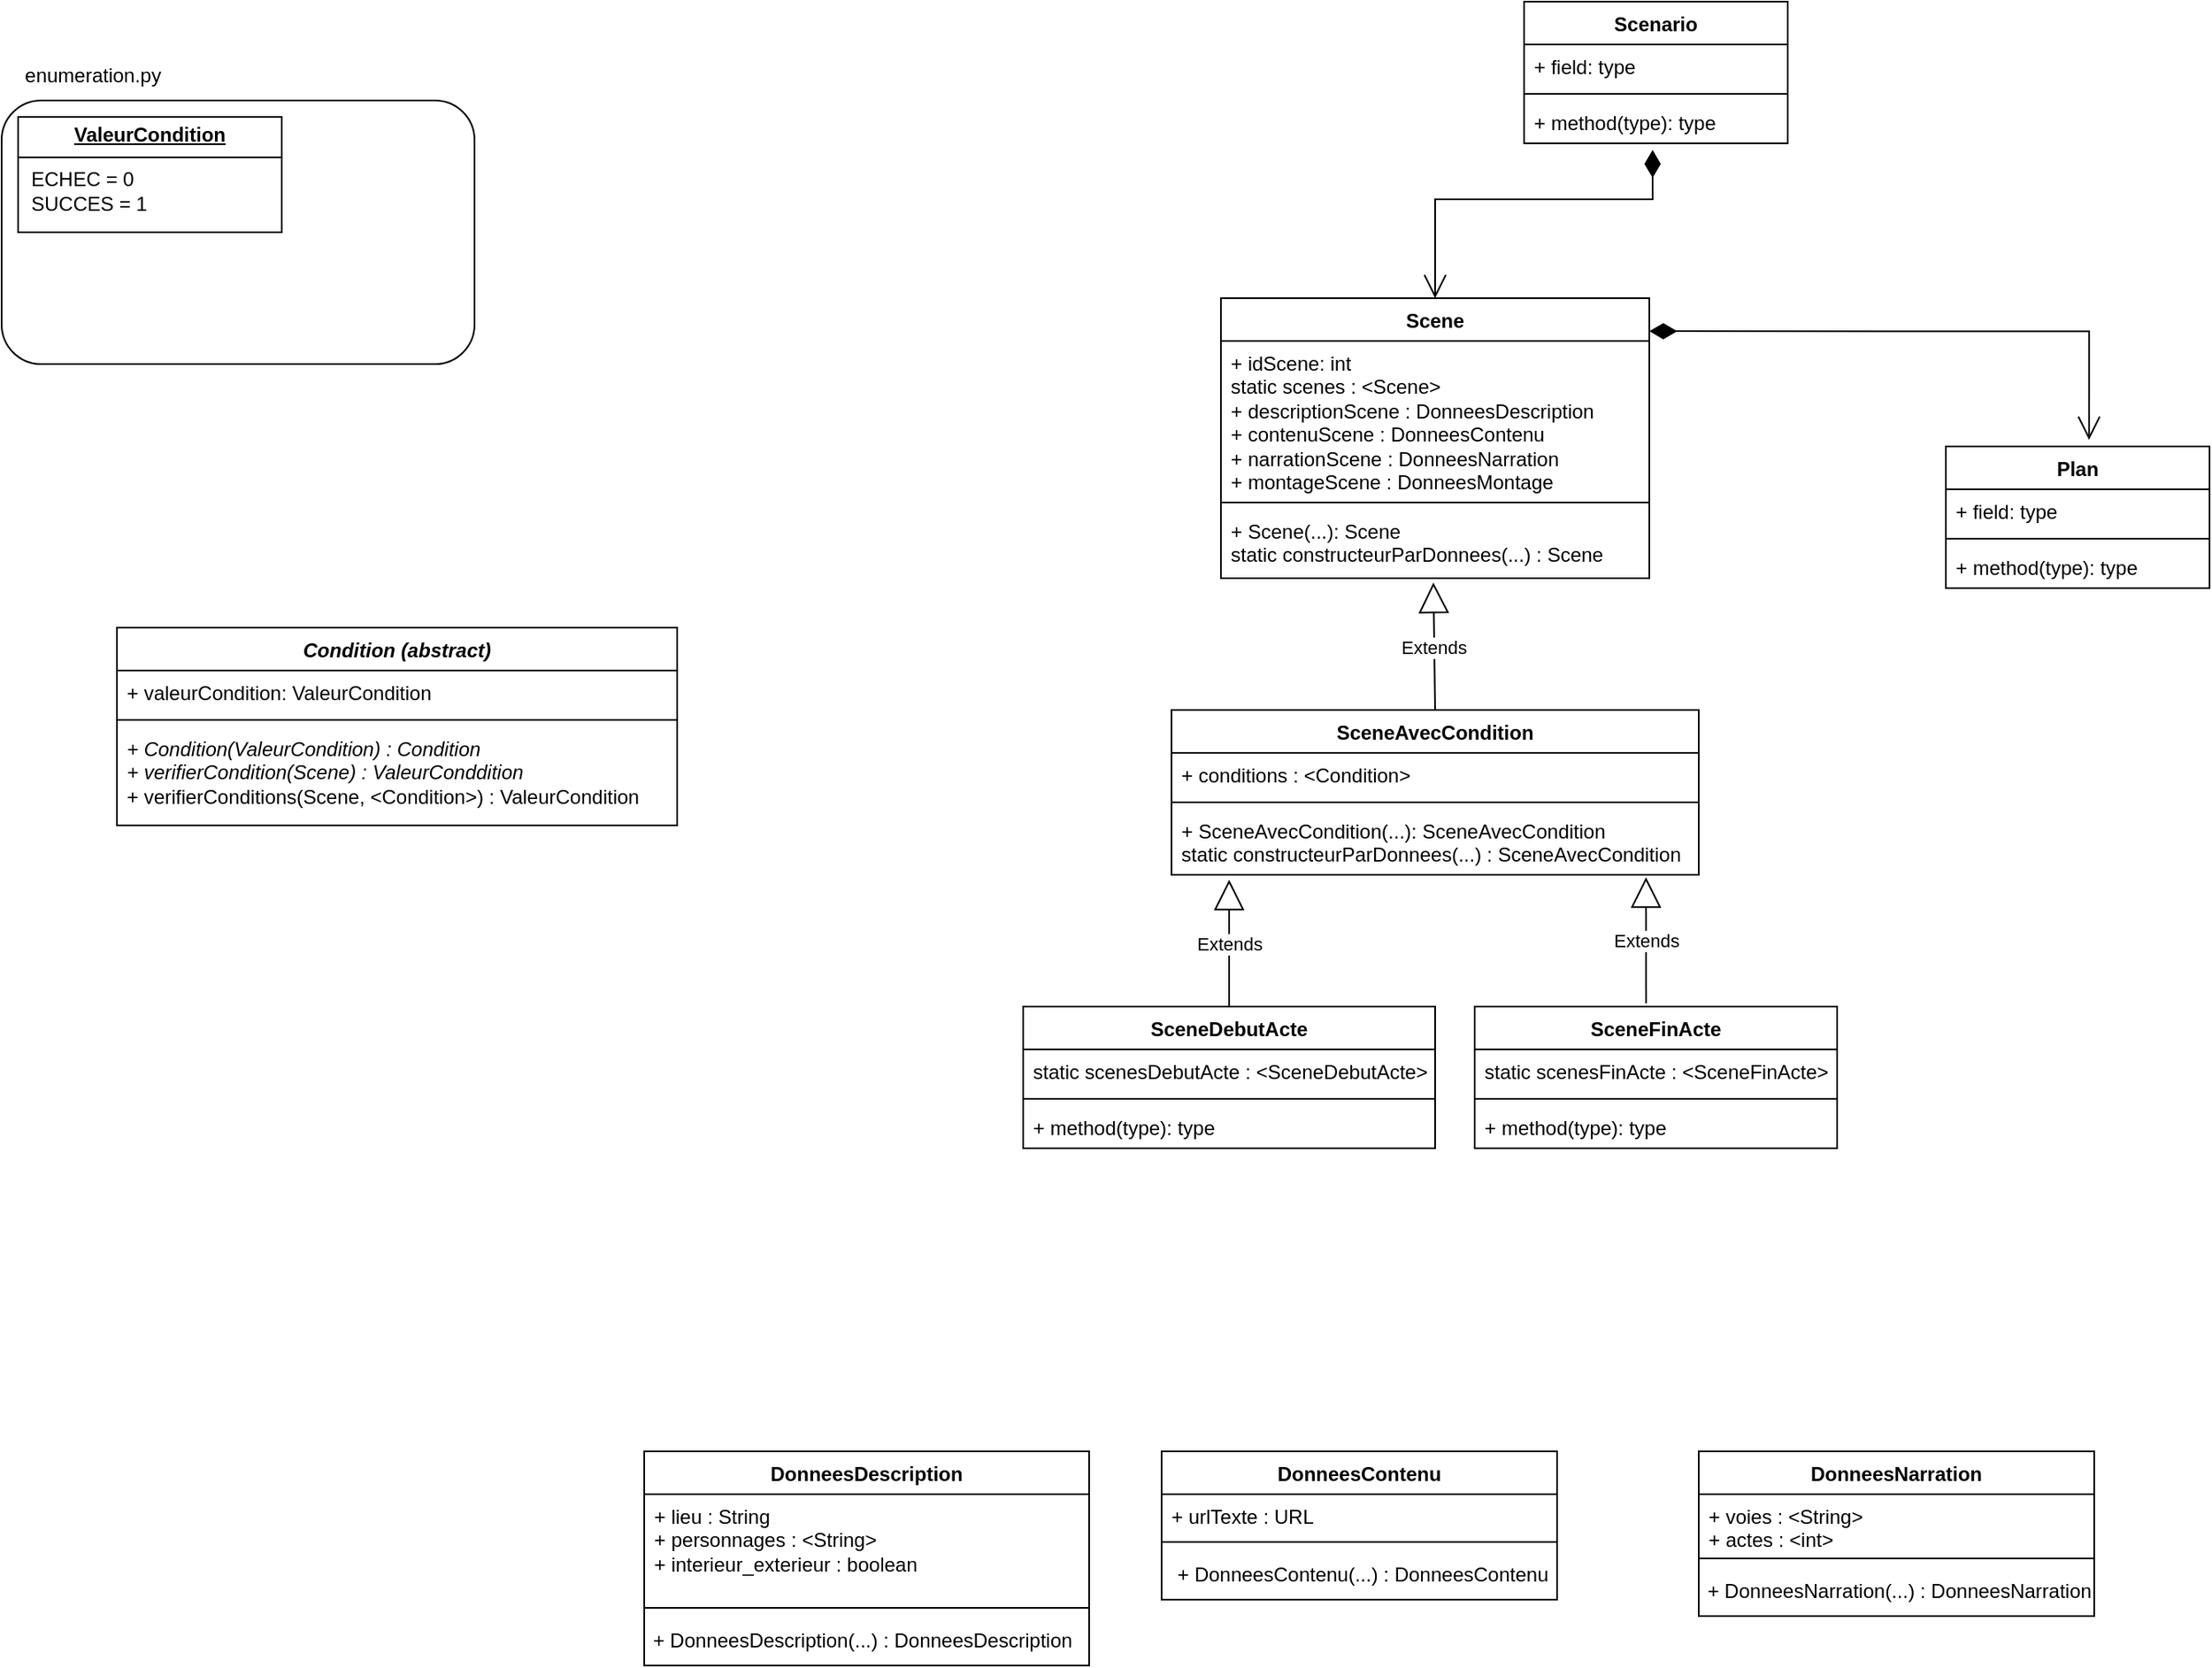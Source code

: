 <mxfile version="24.5.5" type="github">
  <diagram name="Page-1" id="bXyNp3NQp_zZCf59e-Wn">
    <mxGraphModel dx="2432" dy="893" grid="1" gridSize="10" guides="1" tooltips="1" connect="1" arrows="1" fold="1" page="1" pageScale="1" pageWidth="827" pageHeight="1169" math="0" shadow="0">
      <root>
        <mxCell id="0" />
        <mxCell id="1" parent="0" />
        <mxCell id="9BAVSspVV8o6q4k5-ab8-24" value="" style="rounded=1;whiteSpace=wrap;html=1;" vertex="1" parent="1">
          <mxGeometry x="-590" y="80" width="287" height="160" as="geometry" />
        </mxCell>
        <mxCell id="nWk_kVHbRM048e8jRxz9-1" value="Scenario" style="swimlane;fontStyle=1;align=center;verticalAlign=top;childLayout=stackLayout;horizontal=1;startSize=26;horizontalStack=0;resizeParent=1;resizeParentMax=0;resizeLast=0;collapsible=1;marginBottom=0;whiteSpace=wrap;html=1;" parent="1" vertex="1">
          <mxGeometry x="334" y="20" width="160" height="86" as="geometry" />
        </mxCell>
        <mxCell id="nWk_kVHbRM048e8jRxz9-2" value="+ field: type" style="text;strokeColor=none;fillColor=none;align=left;verticalAlign=top;spacingLeft=4;spacingRight=4;overflow=hidden;rotatable=0;points=[[0,0.5],[1,0.5]];portConstraint=eastwest;whiteSpace=wrap;html=1;" parent="nWk_kVHbRM048e8jRxz9-1" vertex="1">
          <mxGeometry y="26" width="160" height="26" as="geometry" />
        </mxCell>
        <mxCell id="nWk_kVHbRM048e8jRxz9-3" value="" style="line;strokeWidth=1;fillColor=none;align=left;verticalAlign=middle;spacingTop=-1;spacingLeft=3;spacingRight=3;rotatable=0;labelPosition=right;points=[];portConstraint=eastwest;strokeColor=inherit;" parent="nWk_kVHbRM048e8jRxz9-1" vertex="1">
          <mxGeometry y="52" width="160" height="8" as="geometry" />
        </mxCell>
        <mxCell id="nWk_kVHbRM048e8jRxz9-4" value="+ method(type): type" style="text;strokeColor=none;fillColor=none;align=left;verticalAlign=top;spacingLeft=4;spacingRight=4;overflow=hidden;rotatable=0;points=[[0,0.5],[1,0.5]];portConstraint=eastwest;whiteSpace=wrap;html=1;" parent="nWk_kVHbRM048e8jRxz9-1" vertex="1">
          <mxGeometry y="60" width="160" height="26" as="geometry" />
        </mxCell>
        <mxCell id="nWk_kVHbRM048e8jRxz9-5" value="Scene" style="swimlane;fontStyle=1;align=center;verticalAlign=top;childLayout=stackLayout;horizontal=1;startSize=26;horizontalStack=0;resizeParent=1;resizeParentMax=0;resizeLast=0;collapsible=1;marginBottom=0;whiteSpace=wrap;html=1;" parent="1" vertex="1">
          <mxGeometry x="150" y="200" width="260" height="170" as="geometry" />
        </mxCell>
        <mxCell id="nWk_kVHbRM048e8jRxz9-6" value="+ idScene: int&lt;div&gt;static scenes : &amp;lt;Scene&amp;gt;&lt;br&gt;&lt;div&gt;+ descriptionScene : DonneesDescription&lt;/div&gt;&lt;div&gt;+ contenuScene : DonneesContenu&lt;/div&gt;&lt;div&gt;+ narrationScene : DonneesNarration&lt;/div&gt;&lt;div&gt;+ montageScene : DonneesMontage&lt;/div&gt;&lt;/div&gt;" style="text;strokeColor=none;fillColor=none;align=left;verticalAlign=top;spacingLeft=4;spacingRight=4;overflow=hidden;rotatable=0;points=[[0,0.5],[1,0.5]];portConstraint=eastwest;whiteSpace=wrap;html=1;" parent="nWk_kVHbRM048e8jRxz9-5" vertex="1">
          <mxGeometry y="26" width="260" height="94" as="geometry" />
        </mxCell>
        <mxCell id="nWk_kVHbRM048e8jRxz9-7" value="" style="line;strokeWidth=1;fillColor=none;align=left;verticalAlign=middle;spacingTop=-1;spacingLeft=3;spacingRight=3;rotatable=0;labelPosition=right;points=[];portConstraint=eastwest;strokeColor=inherit;" parent="nWk_kVHbRM048e8jRxz9-5" vertex="1">
          <mxGeometry y="120" width="260" height="8" as="geometry" />
        </mxCell>
        <mxCell id="nWk_kVHbRM048e8jRxz9-8" value="+ Scene(...): Scene&lt;div&gt;static constructeurParDonnees(...) : Scene&lt;/div&gt;" style="text;strokeColor=none;fillColor=none;align=left;verticalAlign=top;spacingLeft=4;spacingRight=4;overflow=hidden;rotatable=0;points=[[0,0.5],[1,0.5]];portConstraint=eastwest;whiteSpace=wrap;html=1;" parent="nWk_kVHbRM048e8jRxz9-5" vertex="1">
          <mxGeometry y="128" width="260" height="42" as="geometry" />
        </mxCell>
        <mxCell id="nWk_kVHbRM048e8jRxz9-10" value="" style="endArrow=open;html=1;endSize=12;startArrow=diamondThin;startSize=14;startFill=1;edgeStyle=orthogonalEdgeStyle;align=left;verticalAlign=bottom;rounded=0;entryX=0.5;entryY=0;entryDx=0;entryDy=0;" parent="1" target="nWk_kVHbRM048e8jRxz9-5" edge="1">
          <mxGeometry x="-1" y="3" relative="1" as="geometry">
            <mxPoint x="412" y="110" as="sourcePoint" />
            <mxPoint x="490" y="390" as="targetPoint" />
            <Array as="points">
              <mxPoint x="412" y="140" />
              <mxPoint x="280" y="140" />
            </Array>
          </mxGeometry>
        </mxCell>
        <mxCell id="w3H-PKx6tmQytWdsiUHa-1" value="Plan" style="swimlane;fontStyle=1;align=center;verticalAlign=top;childLayout=stackLayout;horizontal=1;startSize=26;horizontalStack=0;resizeParent=1;resizeParentMax=0;resizeLast=0;collapsible=1;marginBottom=0;whiteSpace=wrap;html=1;" parent="1" vertex="1">
          <mxGeometry x="590" y="290" width="160" height="86" as="geometry" />
        </mxCell>
        <mxCell id="w3H-PKx6tmQytWdsiUHa-2" value="+ field: type" style="text;strokeColor=none;fillColor=none;align=left;verticalAlign=top;spacingLeft=4;spacingRight=4;overflow=hidden;rotatable=0;points=[[0,0.5],[1,0.5]];portConstraint=eastwest;whiteSpace=wrap;html=1;" parent="w3H-PKx6tmQytWdsiUHa-1" vertex="1">
          <mxGeometry y="26" width="160" height="26" as="geometry" />
        </mxCell>
        <mxCell id="w3H-PKx6tmQytWdsiUHa-3" value="" style="line;strokeWidth=1;fillColor=none;align=left;verticalAlign=middle;spacingTop=-1;spacingLeft=3;spacingRight=3;rotatable=0;labelPosition=right;points=[];portConstraint=eastwest;strokeColor=inherit;" parent="w3H-PKx6tmQytWdsiUHa-1" vertex="1">
          <mxGeometry y="52" width="160" height="8" as="geometry" />
        </mxCell>
        <mxCell id="w3H-PKx6tmQytWdsiUHa-4" value="+ method(type): type" style="text;strokeColor=none;fillColor=none;align=left;verticalAlign=top;spacingLeft=4;spacingRight=4;overflow=hidden;rotatable=0;points=[[0,0.5],[1,0.5]];portConstraint=eastwest;whiteSpace=wrap;html=1;" parent="w3H-PKx6tmQytWdsiUHa-1" vertex="1">
          <mxGeometry y="60" width="160" height="26" as="geometry" />
        </mxCell>
        <mxCell id="w3H-PKx6tmQytWdsiUHa-5" value="" style="endArrow=open;html=1;endSize=12;startArrow=diamondThin;startSize=14;startFill=1;edgeStyle=orthogonalEdgeStyle;align=left;verticalAlign=bottom;rounded=0;entryX=0.543;entryY=-0.047;entryDx=0;entryDy=0;entryPerimeter=0;exitX=1;exitY=0.118;exitDx=0;exitDy=0;exitPerimeter=0;" parent="1" source="nWk_kVHbRM048e8jRxz9-5" target="w3H-PKx6tmQytWdsiUHa-1" edge="1">
          <mxGeometry x="-1" y="3" relative="1" as="geometry">
            <mxPoint x="500" y="320" as="sourcePoint" />
            <mxPoint x="490" y="280" as="targetPoint" />
            <Array as="points">
              <mxPoint x="677" y="220" />
            </Array>
          </mxGeometry>
        </mxCell>
        <mxCell id="w3H-PKx6tmQytWdsiUHa-28" value="DonneesDescription" style="swimlane;fontStyle=1;align=center;verticalAlign=top;childLayout=stackLayout;horizontal=1;startSize=26;horizontalStack=0;resizeParent=1;resizeParentMax=0;resizeLast=0;collapsible=1;marginBottom=0;whiteSpace=wrap;html=1;" parent="1" vertex="1">
          <mxGeometry x="-200" y="900" width="270" height="130" as="geometry" />
        </mxCell>
        <mxCell id="w3H-PKx6tmQytWdsiUHa-29" value="+ lieu : String&lt;div&gt;+ personnages : &amp;lt;String&amp;gt;&lt;/div&gt;&lt;div&gt;+ interieur_exterieur : boolean&lt;br&gt;&lt;/div&gt;" style="text;strokeColor=none;fillColor=none;align=left;verticalAlign=top;spacingLeft=4;spacingRight=4;overflow=hidden;rotatable=0;points=[[0,0.5],[1,0.5]];portConstraint=eastwest;whiteSpace=wrap;html=1;" parent="w3H-PKx6tmQytWdsiUHa-28" vertex="1">
          <mxGeometry y="26" width="270" height="64" as="geometry" />
        </mxCell>
        <mxCell id="w3H-PKx6tmQytWdsiUHa-30" value="" style="line;strokeWidth=1;fillColor=none;align=left;verticalAlign=middle;spacingTop=-1;spacingLeft=3;spacingRight=3;rotatable=0;labelPosition=right;points=[];portConstraint=eastwest;strokeColor=inherit;" parent="w3H-PKx6tmQytWdsiUHa-28" vertex="1">
          <mxGeometry y="90" width="270" height="10" as="geometry" />
        </mxCell>
        <mxCell id="9BAVSspVV8o6q4k5-ab8-9" value="&amp;nbsp;+ DonneesDescription(...) : DonneesDescription" style="text;html=1;align=left;verticalAlign=middle;resizable=0;points=[];autosize=1;strokeColor=none;fillColor=none;" vertex="1" parent="w3H-PKx6tmQytWdsiUHa-28">
          <mxGeometry y="100" width="270" height="30" as="geometry" />
        </mxCell>
        <mxCell id="CJwASZRy19t7Y6yYTRxT-2" value="DonneesContenu" style="swimlane;fontStyle=1;align=center;verticalAlign=top;childLayout=stackLayout;horizontal=1;startSize=26;horizontalStack=0;resizeParent=1;resizeParentMax=0;resizeLast=0;collapsible=1;marginBottom=0;whiteSpace=wrap;html=1;" parent="1" vertex="1">
          <mxGeometry x="114" y="900" width="240" height="90" as="geometry" />
        </mxCell>
        <mxCell id="CJwASZRy19t7Y6yYTRxT-3" value="+ urlTexte : URL" style="text;strokeColor=none;fillColor=none;align=left;verticalAlign=top;spacingLeft=4;spacingRight=4;overflow=hidden;rotatable=0;points=[[0,0.5],[1,0.5]];portConstraint=eastwest;whiteSpace=wrap;html=1;" parent="CJwASZRy19t7Y6yYTRxT-2" vertex="1">
          <mxGeometry y="26" width="240" height="24" as="geometry" />
        </mxCell>
        <mxCell id="CJwASZRy19t7Y6yYTRxT-4" value="" style="line;strokeWidth=1;fillColor=none;align=left;verticalAlign=middle;spacingTop=-1;spacingLeft=3;spacingRight=3;rotatable=0;labelPosition=right;points=[];portConstraint=eastwest;strokeColor=inherit;" parent="CJwASZRy19t7Y6yYTRxT-2" vertex="1">
          <mxGeometry y="50" width="240" height="10" as="geometry" />
        </mxCell>
        <mxCell id="9BAVSspVV8o6q4k5-ab8-11" value="&amp;nbsp;+ DonneesContenu(...) : DonneesContenu" style="text;html=1;align=center;verticalAlign=middle;resizable=0;points=[];autosize=1;strokeColor=none;fillColor=none;" vertex="1" parent="CJwASZRy19t7Y6yYTRxT-2">
          <mxGeometry y="60" width="240" height="30" as="geometry" />
        </mxCell>
        <mxCell id="CJwASZRy19t7Y6yYTRxT-6" value="DonneesNarration" style="swimlane;fontStyle=1;align=center;verticalAlign=top;childLayout=stackLayout;horizontal=1;startSize=26;horizontalStack=0;resizeParent=1;resizeParentMax=0;resizeLast=0;collapsible=1;marginBottom=0;whiteSpace=wrap;html=1;" parent="1" vertex="1">
          <mxGeometry x="440" y="900" width="240" height="100" as="geometry" />
        </mxCell>
        <mxCell id="CJwASZRy19t7Y6yYTRxT-7" value="+ voies : &amp;lt;String&amp;gt;&lt;div&gt;+ actes : &amp;lt;int&amp;gt;&lt;/div&gt;" style="text;strokeColor=none;fillColor=none;align=left;verticalAlign=top;spacingLeft=4;spacingRight=4;overflow=hidden;rotatable=0;points=[[0,0.5],[1,0.5]];portConstraint=eastwest;whiteSpace=wrap;html=1;" parent="CJwASZRy19t7Y6yYTRxT-6" vertex="1">
          <mxGeometry y="26" width="240" height="34" as="geometry" />
        </mxCell>
        <mxCell id="CJwASZRy19t7Y6yYTRxT-8" value="" style="line;strokeWidth=1;fillColor=none;align=left;verticalAlign=middle;spacingTop=-1;spacingLeft=3;spacingRight=3;rotatable=0;labelPosition=right;points=[];portConstraint=eastwest;strokeColor=inherit;" parent="CJwASZRy19t7Y6yYTRxT-6" vertex="1">
          <mxGeometry y="60" width="240" height="10" as="geometry" />
        </mxCell>
        <mxCell id="9BAVSspVV8o6q4k5-ab8-12" value="&amp;nbsp;+ DonneesNarration(...) : DonneesNarration" style="text;html=1;align=left;verticalAlign=middle;resizable=0;points=[];autosize=1;strokeColor=none;fillColor=none;" vertex="1" parent="CJwASZRy19t7Y6yYTRxT-6">
          <mxGeometry y="70" width="240" height="30" as="geometry" />
        </mxCell>
        <mxCell id="CJwASZRy19t7Y6yYTRxT-10" value="SceneAvecCondition" style="swimlane;fontStyle=1;align=center;verticalAlign=top;childLayout=stackLayout;horizontal=1;startSize=26;horizontalStack=0;resizeParent=1;resizeParentMax=0;resizeLast=0;collapsible=1;marginBottom=0;whiteSpace=wrap;html=1;" parent="1" vertex="1">
          <mxGeometry x="120" y="450" width="320" height="100" as="geometry" />
        </mxCell>
        <mxCell id="CJwASZRy19t7Y6yYTRxT-11" value="+ conditions : &amp;lt;Condition&amp;gt;" style="text;strokeColor=none;fillColor=none;align=left;verticalAlign=top;spacingLeft=4;spacingRight=4;overflow=hidden;rotatable=0;points=[[0,0.5],[1,0.5]];portConstraint=eastwest;whiteSpace=wrap;html=1;" parent="CJwASZRy19t7Y6yYTRxT-10" vertex="1">
          <mxGeometry y="26" width="320" height="26" as="geometry" />
        </mxCell>
        <mxCell id="CJwASZRy19t7Y6yYTRxT-12" value="" style="line;strokeWidth=1;fillColor=none;align=left;verticalAlign=middle;spacingTop=-1;spacingLeft=3;spacingRight=3;rotatable=0;labelPosition=right;points=[];portConstraint=eastwest;strokeColor=inherit;" parent="CJwASZRy19t7Y6yYTRxT-10" vertex="1">
          <mxGeometry y="52" width="320" height="8" as="geometry" />
        </mxCell>
        <mxCell id="CJwASZRy19t7Y6yYTRxT-13" value="+ SceneAvecCondition(...): SceneAvecCondition&lt;div&gt;static constructeurParDonnees(...) : SceneAvecCondition&lt;/div&gt;" style="text;strokeColor=none;fillColor=none;align=left;verticalAlign=top;spacingLeft=4;spacingRight=4;overflow=hidden;rotatable=0;points=[[0,0.5],[1,0.5]];portConstraint=eastwest;whiteSpace=wrap;html=1;" parent="CJwASZRy19t7Y6yYTRxT-10" vertex="1">
          <mxGeometry y="60" width="320" height="40" as="geometry" />
        </mxCell>
        <mxCell id="CJwASZRy19t7Y6yYTRxT-16" value="Extends" style="endArrow=block;endSize=16;endFill=0;html=1;rounded=0;exitX=0.5;exitY=0;exitDx=0;exitDy=0;entryX=0.496;entryY=1.063;entryDx=0;entryDy=0;entryPerimeter=0;" parent="1" source="CJwASZRy19t7Y6yYTRxT-10" target="nWk_kVHbRM048e8jRxz9-8" edge="1">
          <mxGeometry width="160" relative="1" as="geometry">
            <mxPoint x="320" y="530" as="sourcePoint" />
            <mxPoint x="480" y="630" as="targetPoint" />
          </mxGeometry>
        </mxCell>
        <mxCell id="CJwASZRy19t7Y6yYTRxT-17" value="SceneFinActe" style="swimlane;fontStyle=1;align=center;verticalAlign=top;childLayout=stackLayout;horizontal=1;startSize=26;horizontalStack=0;resizeParent=1;resizeParentMax=0;resizeLast=0;collapsible=1;marginBottom=0;whiteSpace=wrap;html=1;" parent="1" vertex="1">
          <mxGeometry x="304" y="630" width="220" height="86" as="geometry" />
        </mxCell>
        <mxCell id="CJwASZRy19t7Y6yYTRxT-18" value="static scenesFinActe : &amp;lt;SceneFinActe&amp;gt;" style="text;strokeColor=none;fillColor=none;align=left;verticalAlign=top;spacingLeft=4;spacingRight=4;overflow=hidden;rotatable=0;points=[[0,0.5],[1,0.5]];portConstraint=eastwest;whiteSpace=wrap;html=1;" parent="CJwASZRy19t7Y6yYTRxT-17" vertex="1">
          <mxGeometry y="26" width="220" height="26" as="geometry" />
        </mxCell>
        <mxCell id="CJwASZRy19t7Y6yYTRxT-19" value="" style="line;strokeWidth=1;fillColor=none;align=left;verticalAlign=middle;spacingTop=-1;spacingLeft=3;spacingRight=3;rotatable=0;labelPosition=right;points=[];portConstraint=eastwest;strokeColor=inherit;" parent="CJwASZRy19t7Y6yYTRxT-17" vertex="1">
          <mxGeometry y="52" width="220" height="8" as="geometry" />
        </mxCell>
        <mxCell id="CJwASZRy19t7Y6yYTRxT-20" value="+ method(type): type" style="text;strokeColor=none;fillColor=none;align=left;verticalAlign=top;spacingLeft=4;spacingRight=4;overflow=hidden;rotatable=0;points=[[0,0.5],[1,0.5]];portConstraint=eastwest;whiteSpace=wrap;html=1;" parent="CJwASZRy19t7Y6yYTRxT-17" vertex="1">
          <mxGeometry y="60" width="220" height="26" as="geometry" />
        </mxCell>
        <mxCell id="CJwASZRy19t7Y6yYTRxT-25" value="SceneDebutActe" style="swimlane;fontStyle=1;align=center;verticalAlign=top;childLayout=stackLayout;horizontal=1;startSize=26;horizontalStack=0;resizeParent=1;resizeParentMax=0;resizeLast=0;collapsible=1;marginBottom=0;whiteSpace=wrap;html=1;" parent="1" vertex="1">
          <mxGeometry x="30" y="630" width="250" height="86" as="geometry" />
        </mxCell>
        <mxCell id="CJwASZRy19t7Y6yYTRxT-26" value="static scenesDebutActe : &amp;lt;SceneDebutActe&amp;gt;" style="text;strokeColor=none;fillColor=none;align=left;verticalAlign=top;spacingLeft=4;spacingRight=4;overflow=hidden;rotatable=0;points=[[0,0.5],[1,0.5]];portConstraint=eastwest;whiteSpace=wrap;html=1;" parent="CJwASZRy19t7Y6yYTRxT-25" vertex="1">
          <mxGeometry y="26" width="250" height="26" as="geometry" />
        </mxCell>
        <mxCell id="CJwASZRy19t7Y6yYTRxT-27" value="" style="line;strokeWidth=1;fillColor=none;align=left;verticalAlign=middle;spacingTop=-1;spacingLeft=3;spacingRight=3;rotatable=0;labelPosition=right;points=[];portConstraint=eastwest;strokeColor=inherit;" parent="CJwASZRy19t7Y6yYTRxT-25" vertex="1">
          <mxGeometry y="52" width="250" height="8" as="geometry" />
        </mxCell>
        <mxCell id="CJwASZRy19t7Y6yYTRxT-28" value="+ method(type): type" style="text;strokeColor=none;fillColor=none;align=left;verticalAlign=top;spacingLeft=4;spacingRight=4;overflow=hidden;rotatable=0;points=[[0,0.5],[1,0.5]];portConstraint=eastwest;whiteSpace=wrap;html=1;" parent="CJwASZRy19t7Y6yYTRxT-25" vertex="1">
          <mxGeometry y="60" width="250" height="26" as="geometry" />
        </mxCell>
        <mxCell id="CJwASZRy19t7Y6yYTRxT-29" value="Extends" style="endArrow=block;endSize=16;endFill=0;html=1;rounded=0;exitX=0.5;exitY=0;exitDx=0;exitDy=0;" parent="1" source="CJwASZRy19t7Y6yYTRxT-25" edge="1">
          <mxGeometry width="160" relative="1" as="geometry">
            <mxPoint x="290" y="460" as="sourcePoint" />
            <mxPoint x="155" y="553" as="targetPoint" />
          </mxGeometry>
        </mxCell>
        <mxCell id="CJwASZRy19t7Y6yYTRxT-30" value="Extends" style="endArrow=block;endSize=16;endFill=0;html=1;rounded=0;exitX=0.473;exitY=-0.023;exitDx=0;exitDy=0;exitPerimeter=0;entryX=0.9;entryY=1.038;entryDx=0;entryDy=0;entryPerimeter=0;" parent="1" source="CJwASZRy19t7Y6yYTRxT-17" target="CJwASZRy19t7Y6yYTRxT-13" edge="1">
          <mxGeometry width="160" relative="1" as="geometry">
            <mxPoint x="185" y="640" as="sourcePoint" />
            <mxPoint x="280" y="540" as="targetPoint" />
          </mxGeometry>
        </mxCell>
        <mxCell id="9BAVSspVV8o6q4k5-ab8-14" value="&lt;i&gt;Condition (abstract)&lt;/i&gt;" style="swimlane;fontStyle=1;align=center;verticalAlign=top;childLayout=stackLayout;horizontal=1;startSize=26;horizontalStack=0;resizeParent=1;resizeParentMax=0;resizeLast=0;collapsible=1;marginBottom=0;whiteSpace=wrap;html=1;" vertex="1" parent="1">
          <mxGeometry x="-520" y="400" width="340" height="120" as="geometry" />
        </mxCell>
        <mxCell id="9BAVSspVV8o6q4k5-ab8-15" value="+ valeurCondition: ValeurCondition" style="text;strokeColor=none;fillColor=none;align=left;verticalAlign=top;spacingLeft=4;spacingRight=4;overflow=hidden;rotatable=0;points=[[0,0.5],[1,0.5]];portConstraint=eastwest;whiteSpace=wrap;html=1;" vertex="1" parent="9BAVSspVV8o6q4k5-ab8-14">
          <mxGeometry y="26" width="340" height="26" as="geometry" />
        </mxCell>
        <mxCell id="9BAVSspVV8o6q4k5-ab8-16" value="" style="line;strokeWidth=1;fillColor=none;align=left;verticalAlign=middle;spacingTop=-1;spacingLeft=3;spacingRight=3;rotatable=0;labelPosition=right;points=[];portConstraint=eastwest;strokeColor=inherit;" vertex="1" parent="9BAVSspVV8o6q4k5-ab8-14">
          <mxGeometry y="52" width="340" height="8" as="geometry" />
        </mxCell>
        <mxCell id="9BAVSspVV8o6q4k5-ab8-17" value="&lt;div&gt;&lt;i&gt;+ Condition(ValeurCondition) : Condition&lt;/i&gt;&lt;/div&gt;&lt;i&gt;+ verifierCondition(Scene) : ValeurConddition&amp;nbsp;&lt;/i&gt;&lt;div&gt;+ verifierConditions(Scene, &amp;lt;Condition&amp;gt;) : ValeurCondition&lt;/div&gt;" style="text;strokeColor=none;fillColor=none;align=left;verticalAlign=top;spacingLeft=4;spacingRight=4;overflow=hidden;rotatable=0;points=[[0,0.5],[1,0.5]];portConstraint=eastwest;whiteSpace=wrap;html=1;" vertex="1" parent="9BAVSspVV8o6q4k5-ab8-14">
          <mxGeometry y="60" width="340" height="60" as="geometry" />
        </mxCell>
        <mxCell id="9BAVSspVV8o6q4k5-ab8-23" value="&lt;p style=&quot;margin:0px;margin-top:4px;text-align:center;text-decoration:underline;&quot;&gt;&lt;b&gt;ValeurCondition&lt;/b&gt;&lt;/p&gt;&lt;hr size=&quot;1&quot; style=&quot;border-style:solid;&quot;&gt;&lt;p style=&quot;margin:0px;margin-left:8px;&quot;&gt;ECHEC = 0&lt;br&gt;SUCCES = 1&lt;br&gt;&lt;/p&gt;" style="verticalAlign=top;align=left;overflow=fill;html=1;whiteSpace=wrap;" vertex="1" parent="1">
          <mxGeometry x="-580" y="90" width="160" height="70" as="geometry" />
        </mxCell>
        <mxCell id="9BAVSspVV8o6q4k5-ab8-25" value="enumeration.py" style="text;html=1;align=center;verticalAlign=middle;resizable=0;points=[];autosize=1;strokeColor=none;fillColor=none;" vertex="1" parent="1">
          <mxGeometry x="-590" y="50" width="110" height="30" as="geometry" />
        </mxCell>
      </root>
    </mxGraphModel>
  </diagram>
</mxfile>
